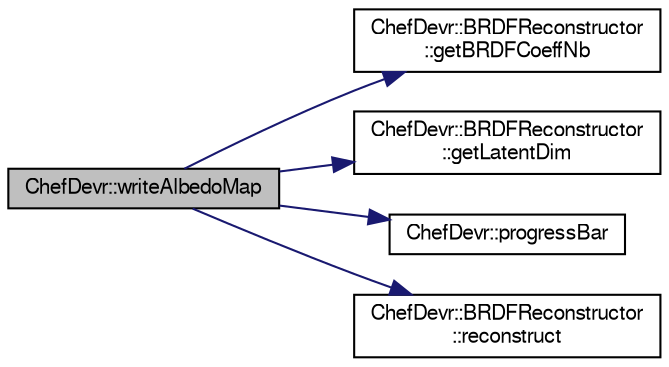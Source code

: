 digraph "ChefDevr::writeAlbedoMap"
{
  edge [fontname="FreeSans",fontsize="10",labelfontname="FreeSans",labelfontsize="10"];
  node [fontname="FreeSans",fontsize="10",shape=record];
  rankdir="LR";
  Node1 [label="ChefDevr::writeAlbedoMap",height=0.2,width=0.4,color="black", fillcolor="grey75", style="filled", fontcolor="black"];
  Node1 -> Node2 [color="midnightblue",fontsize="10",style="solid",fontname="FreeSans"];
  Node2 [label="ChefDevr::BRDFReconstructor\l::getBRDFCoeffNb",height=0.2,width=0.4,color="black", fillcolor="white", style="filled",URL="$class_chef_devr_1_1_b_r_d_f_reconstructor.html#aed45fc52dfeac67acdc51f477970b7c4"];
  Node1 -> Node3 [color="midnightblue",fontsize="10",style="solid",fontname="FreeSans"];
  Node3 [label="ChefDevr::BRDFReconstructor\l::getLatentDim",height=0.2,width=0.4,color="black", fillcolor="white", style="filled",URL="$class_chef_devr_1_1_b_r_d_f_reconstructor.html#abbd815116b4fdb4ebb3809c8ae876b35"];
  Node1 -> Node4 [color="midnightblue",fontsize="10",style="solid",fontname="FreeSans"];
  Node4 [label="ChefDevr::progressBar",height=0.2,width=0.4,color="black", fillcolor="white", style="filled",URL="$namespace_chef_devr.html#a56ec74db19a1d52e3f97aaae2d7bfaea"];
  Node1 -> Node5 [color="midnightblue",fontsize="10",style="solid",fontname="FreeSans"];
  Node5 [label="ChefDevr::BRDFReconstructor\l::reconstruct",height=0.2,width=0.4,color="black", fillcolor="white", style="filled",URL="$class_chef_devr_1_1_b_r_d_f_reconstructor.html#aa06fb7b33e413342fba43cc9dc8f3b48",tooltip="Reconstructs a BRDF from its latent space coordinates. "];
}
